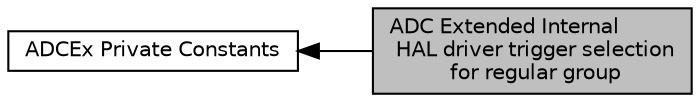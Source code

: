 digraph "ADC Extended Internal HAL driver trigger selection for regular group"
{
  edge [fontname="Helvetica",fontsize="10",labelfontname="Helvetica",labelfontsize="10"];
  node [fontname="Helvetica",fontsize="10",shape=box];
  rankdir=LR;
  Node1 [label="ADC Extended Internal\l HAL driver trigger selection\l for regular group",height=0.2,width=0.4,color="black", fillcolor="grey75", style="filled", fontcolor="black",tooltip=" "];
  Node2 [label="ADCEx Private Constants",height=0.2,width=0.4,color="black", fillcolor="white", style="filled",URL="$group___a_d_c_ex___private___constants.html",tooltip=" "];
  Node2->Node1 [shape=plaintext, dir="back", style="solid"];
}
